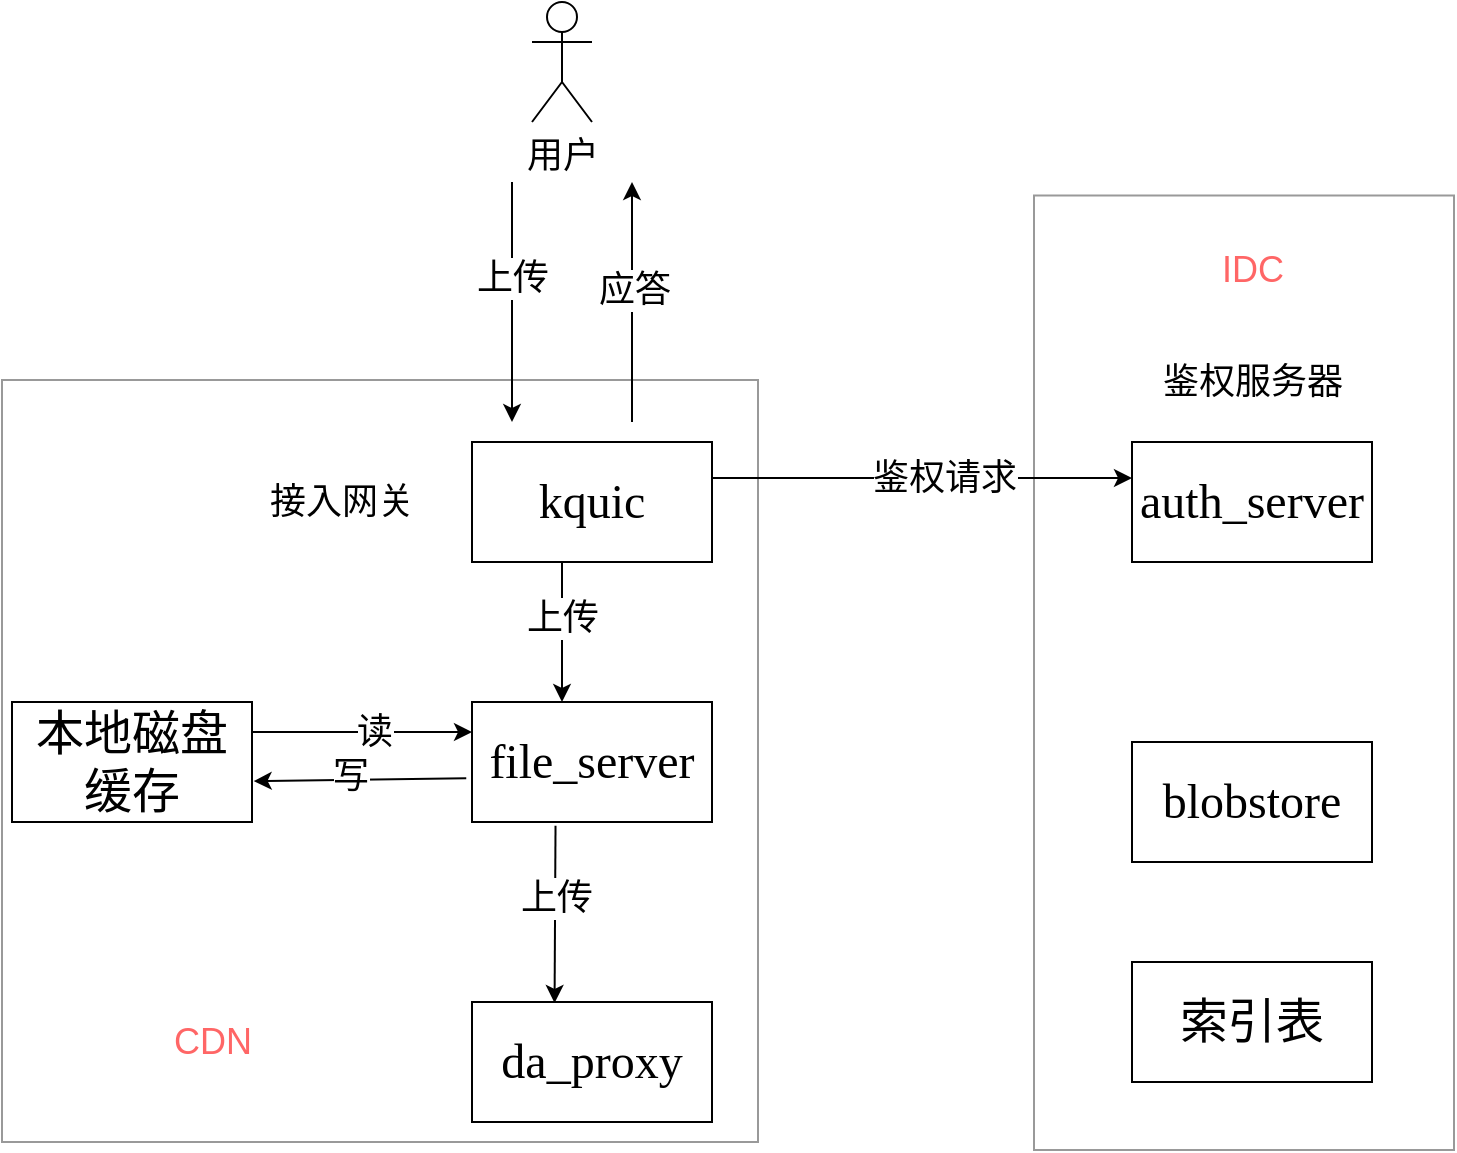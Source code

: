 <mxfile version="14.9.3" type="github">
  <diagram id="BfC0ObjsqAuIw0lAZM3u" name="Page-1">
    <mxGraphModel dx="1425" dy="796" grid="0" gridSize="10" guides="1" tooltips="1" connect="1" arrows="1" fold="1" page="1" pageScale="1" pageWidth="827" pageHeight="1169" math="0" shadow="0">
      <root>
        <mxCell id="0" />
        <mxCell id="1" parent="0" />
        <mxCell id="7EZHa_ohF1KCSaO4qlz6-34" value="" style="rounded=0;whiteSpace=wrap;html=1;fillColor=none;opacity=40;" vertex="1" parent="1">
          <mxGeometry x="521" y="336.75" width="210" height="477.25" as="geometry" />
        </mxCell>
        <mxCell id="7EZHa_ohF1KCSaO4qlz6-2" value="&lt;font face=&quot;Times New Roman&quot; style=&quot;font-size: 24px&quot;&gt;kquic&lt;/font&gt;" style="rounded=0;whiteSpace=wrap;html=1;" vertex="1" parent="1">
          <mxGeometry x="240" y="460" width="120" height="60" as="geometry" />
        </mxCell>
        <mxCell id="7EZHa_ohF1KCSaO4qlz6-3" value="&lt;font style=&quot;font-size: 18px&quot;&gt;接入网关&lt;/font&gt;" style="text;html=1;strokeColor=none;fillColor=none;align=center;verticalAlign=middle;whiteSpace=wrap;rounded=0;" vertex="1" parent="1">
          <mxGeometry x="130" y="470" width="90" height="40" as="geometry" />
        </mxCell>
        <mxCell id="7EZHa_ohF1KCSaO4qlz6-4" value="&lt;font style=&quot;font-size: 18px&quot;&gt;用户&lt;/font&gt;" style="shape=umlActor;verticalLabelPosition=bottom;verticalAlign=top;html=1;outlineConnect=0;" vertex="1" parent="1">
          <mxGeometry x="270" y="240" width="30" height="60" as="geometry" />
        </mxCell>
        <mxCell id="7EZHa_ohF1KCSaO4qlz6-7" value="" style="endArrow=classic;html=1;" edge="1" parent="1">
          <mxGeometry width="50" height="50" relative="1" as="geometry">
            <mxPoint x="260" y="330" as="sourcePoint" />
            <mxPoint x="260" y="450" as="targetPoint" />
          </mxGeometry>
        </mxCell>
        <mxCell id="7EZHa_ohF1KCSaO4qlz6-8" value="&lt;font style=&quot;font-size: 18px&quot;&gt;上传&lt;/font&gt;" style="edgeLabel;html=1;align=center;verticalAlign=middle;resizable=0;points=[];" vertex="1" connectable="0" parent="7EZHa_ohF1KCSaO4qlz6-7">
          <mxGeometry x="-0.2" relative="1" as="geometry">
            <mxPoint as="offset" />
          </mxGeometry>
        </mxCell>
        <mxCell id="7EZHa_ohF1KCSaO4qlz6-10" value="" style="endArrow=classic;html=1;" edge="1" parent="1">
          <mxGeometry width="50" height="50" relative="1" as="geometry">
            <mxPoint x="320" y="450" as="sourcePoint" />
            <mxPoint x="320" y="330" as="targetPoint" />
          </mxGeometry>
        </mxCell>
        <mxCell id="7EZHa_ohF1KCSaO4qlz6-11" value="&lt;font style=&quot;font-size: 18px&quot;&gt;应答&lt;/font&gt;" style="edgeLabel;html=1;align=center;verticalAlign=middle;resizable=0;points=[];" vertex="1" connectable="0" parent="7EZHa_ohF1KCSaO4qlz6-10">
          <mxGeometry x="0.1" y="-1" relative="1" as="geometry">
            <mxPoint as="offset" />
          </mxGeometry>
        </mxCell>
        <mxCell id="7EZHa_ohF1KCSaO4qlz6-12" value="&lt;font face=&quot;Times New Roman&quot; style=&quot;font-size: 24px&quot;&gt;auth_server&lt;/font&gt;" style="rounded=0;whiteSpace=wrap;html=1;" vertex="1" parent="1">
          <mxGeometry x="570" y="460" width="120" height="60" as="geometry" />
        </mxCell>
        <mxCell id="7EZHa_ohF1KCSaO4qlz6-13" value="&lt;span style=&quot;font-size: 18px&quot;&gt;鉴权服务器&lt;/span&gt;" style="text;html=1;strokeColor=none;fillColor=none;align=center;verticalAlign=middle;whiteSpace=wrap;rounded=0;" vertex="1" parent="1">
          <mxGeometry x="562.5" y="410" width="135" height="40" as="geometry" />
        </mxCell>
        <mxCell id="7EZHa_ohF1KCSaO4qlz6-14" value="" style="endArrow=classic;html=1;exitX=1;exitY=0.5;exitDx=0;exitDy=0;entryX=0;entryY=0.5;entryDx=0;entryDy=0;" edge="1" parent="1">
          <mxGeometry width="50" height="50" relative="1" as="geometry">
            <mxPoint x="360" y="478" as="sourcePoint" />
            <mxPoint x="570" y="478" as="targetPoint" />
          </mxGeometry>
        </mxCell>
        <mxCell id="7EZHa_ohF1KCSaO4qlz6-15" value="&lt;span style=&quot;font-size: 18px&quot;&gt;鉴权请求&lt;/span&gt;" style="edgeLabel;html=1;align=center;verticalAlign=middle;resizable=0;points=[];" vertex="1" connectable="0" parent="7EZHa_ohF1KCSaO4qlz6-14">
          <mxGeometry x="0.1" y="-1" relative="1" as="geometry">
            <mxPoint y="-1" as="offset" />
          </mxGeometry>
        </mxCell>
        <mxCell id="7EZHa_ohF1KCSaO4qlz6-17" value="&lt;font face=&quot;Times New Roman&quot; style=&quot;font-size: 24px&quot;&gt;file_server&lt;/font&gt;" style="rounded=0;whiteSpace=wrap;html=1;" vertex="1" parent="1">
          <mxGeometry x="240" y="590" width="120" height="60" as="geometry" />
        </mxCell>
        <mxCell id="7EZHa_ohF1KCSaO4qlz6-18" value="" style="endArrow=classic;html=1;" edge="1" parent="1">
          <mxGeometry width="50" height="50" relative="1" as="geometry">
            <mxPoint x="285" y="520" as="sourcePoint" />
            <mxPoint x="285" y="590" as="targetPoint" />
          </mxGeometry>
        </mxCell>
        <mxCell id="7EZHa_ohF1KCSaO4qlz6-19" value="&lt;font style=&quot;font-size: 18px&quot;&gt;上传&lt;/font&gt;" style="edgeLabel;html=1;align=center;verticalAlign=middle;resizable=0;points=[];" vertex="1" connectable="0" parent="7EZHa_ohF1KCSaO4qlz6-18">
          <mxGeometry x="-0.2" relative="1" as="geometry">
            <mxPoint as="offset" />
          </mxGeometry>
        </mxCell>
        <mxCell id="7EZHa_ohF1KCSaO4qlz6-20" value="&lt;font face=&quot;Times New Roman&quot; style=&quot;font-size: 24px&quot;&gt;da_proxy&lt;/font&gt;" style="rounded=0;whiteSpace=wrap;html=1;" vertex="1" parent="1">
          <mxGeometry x="240" y="740" width="120" height="60" as="geometry" />
        </mxCell>
        <mxCell id="7EZHa_ohF1KCSaO4qlz6-21" value="" style="endArrow=classic;html=1;exitX=0.348;exitY=1.032;exitDx=0;exitDy=0;exitPerimeter=0;entryX=0.344;entryY=0.008;entryDx=0;entryDy=0;entryPerimeter=0;" edge="1" parent="1" source="7EZHa_ohF1KCSaO4qlz6-17" target="7EZHa_ohF1KCSaO4qlz6-20">
          <mxGeometry width="50" height="50" relative="1" as="geometry">
            <mxPoint x="280" y="660" as="sourcePoint" />
            <mxPoint x="280" y="730" as="targetPoint" />
          </mxGeometry>
        </mxCell>
        <mxCell id="7EZHa_ohF1KCSaO4qlz6-22" value="&lt;font style=&quot;font-size: 18px&quot;&gt;上传&lt;/font&gt;" style="edgeLabel;html=1;align=center;verticalAlign=middle;resizable=0;points=[];" vertex="1" connectable="0" parent="7EZHa_ohF1KCSaO4qlz6-21">
          <mxGeometry x="-0.2" relative="1" as="geometry">
            <mxPoint as="offset" />
          </mxGeometry>
        </mxCell>
        <mxCell id="7EZHa_ohF1KCSaO4qlz6-23" value="&lt;font face=&quot;Times New Roman&quot;&gt;&lt;span style=&quot;font-size: 24px&quot;&gt;本地磁盘缓存&lt;/span&gt;&lt;/font&gt;" style="rounded=0;whiteSpace=wrap;html=1;" vertex="1" parent="1">
          <mxGeometry x="10" y="590" width="120" height="60" as="geometry" />
        </mxCell>
        <mxCell id="7EZHa_ohF1KCSaO4qlz6-24" value="" style="endArrow=classic;html=1;exitX=1;exitY=0.25;exitDx=0;exitDy=0;entryX=0;entryY=0.25;entryDx=0;entryDy=0;" edge="1" parent="1" source="7EZHa_ohF1KCSaO4qlz6-23" target="7EZHa_ohF1KCSaO4qlz6-17">
          <mxGeometry width="50" height="50" relative="1" as="geometry">
            <mxPoint x="10" y="560" as="sourcePoint" />
            <mxPoint x="220" y="560" as="targetPoint" />
            <Array as="points">
              <mxPoint x="190" y="605" />
            </Array>
          </mxGeometry>
        </mxCell>
        <mxCell id="7EZHa_ohF1KCSaO4qlz6-25" value="&lt;span style=&quot;font-size: 18px&quot;&gt;读&lt;/span&gt;" style="edgeLabel;html=1;align=center;verticalAlign=middle;resizable=0;points=[];" vertex="1" connectable="0" parent="7EZHa_ohF1KCSaO4qlz6-24">
          <mxGeometry x="0.1" y="-1" relative="1" as="geometry">
            <mxPoint y="-1" as="offset" />
          </mxGeometry>
        </mxCell>
        <mxCell id="7EZHa_ohF1KCSaO4qlz6-30" value="" style="endArrow=classic;html=1;exitX=-0.024;exitY=0.636;exitDx=0;exitDy=0;entryX=1.007;entryY=0.659;entryDx=0;entryDy=0;exitPerimeter=0;entryPerimeter=0;" edge="1" parent="1" source="7EZHa_ohF1KCSaO4qlz6-17" target="7EZHa_ohF1KCSaO4qlz6-23">
          <mxGeometry width="50" height="50" relative="1" as="geometry">
            <mxPoint x="380" y="660" as="sourcePoint" />
            <mxPoint x="590" y="660" as="targetPoint" />
          </mxGeometry>
        </mxCell>
        <mxCell id="7EZHa_ohF1KCSaO4qlz6-31" value="&lt;span style=&quot;font-size: 18px&quot;&gt;写&lt;/span&gt;" style="edgeLabel;html=1;align=center;verticalAlign=middle;resizable=0;points=[];" vertex="1" connectable="0" parent="7EZHa_ohF1KCSaO4qlz6-30">
          <mxGeometry x="0.1" y="-1" relative="1" as="geometry">
            <mxPoint y="-1" as="offset" />
          </mxGeometry>
        </mxCell>
        <mxCell id="7EZHa_ohF1KCSaO4qlz6-32" value="&lt;font face=&quot;Times New Roman&quot; style=&quot;font-size: 24px&quot;&gt;blobstore&lt;/font&gt;" style="rounded=0;whiteSpace=wrap;html=1;" vertex="1" parent="1">
          <mxGeometry x="570" y="610" width="120" height="60" as="geometry" />
        </mxCell>
        <mxCell id="7EZHa_ohF1KCSaO4qlz6-33" value="&lt;font face=&quot;Times New Roman&quot; style=&quot;font-size: 24px&quot;&gt;索引表&lt;/font&gt;" style="rounded=0;whiteSpace=wrap;html=1;" vertex="1" parent="1">
          <mxGeometry x="570" y="720" width="120" height="60" as="geometry" />
        </mxCell>
        <mxCell id="7EZHa_ohF1KCSaO4qlz6-35" value="&lt;span style=&quot;font-size: 18px&quot;&gt;&lt;font color=&quot;#ff6666&quot;&gt;IDC&lt;/font&gt;&lt;/span&gt;" style="text;html=1;strokeColor=none;fillColor=none;align=center;verticalAlign=middle;whiteSpace=wrap;rounded=0;" vertex="1" parent="1">
          <mxGeometry x="562.5" y="354" width="135" height="40" as="geometry" />
        </mxCell>
        <mxCell id="7EZHa_ohF1KCSaO4qlz6-36" value="" style="rounded=0;whiteSpace=wrap;html=1;fillColor=none;opacity=40;" vertex="1" parent="1">
          <mxGeometry x="5" y="429" width="378" height="381" as="geometry" />
        </mxCell>
        <mxCell id="7EZHa_ohF1KCSaO4qlz6-37" value="&lt;span style=&quot;font-size: 18px&quot;&gt;&lt;font color=&quot;#ff6666&quot;&gt;CDN&lt;/font&gt;&lt;/span&gt;" style="text;html=1;strokeColor=none;fillColor=none;align=center;verticalAlign=middle;whiteSpace=wrap;rounded=0;" vertex="1" parent="1">
          <mxGeometry x="43" y="740" width="135" height="40" as="geometry" />
        </mxCell>
      </root>
    </mxGraphModel>
  </diagram>
</mxfile>
